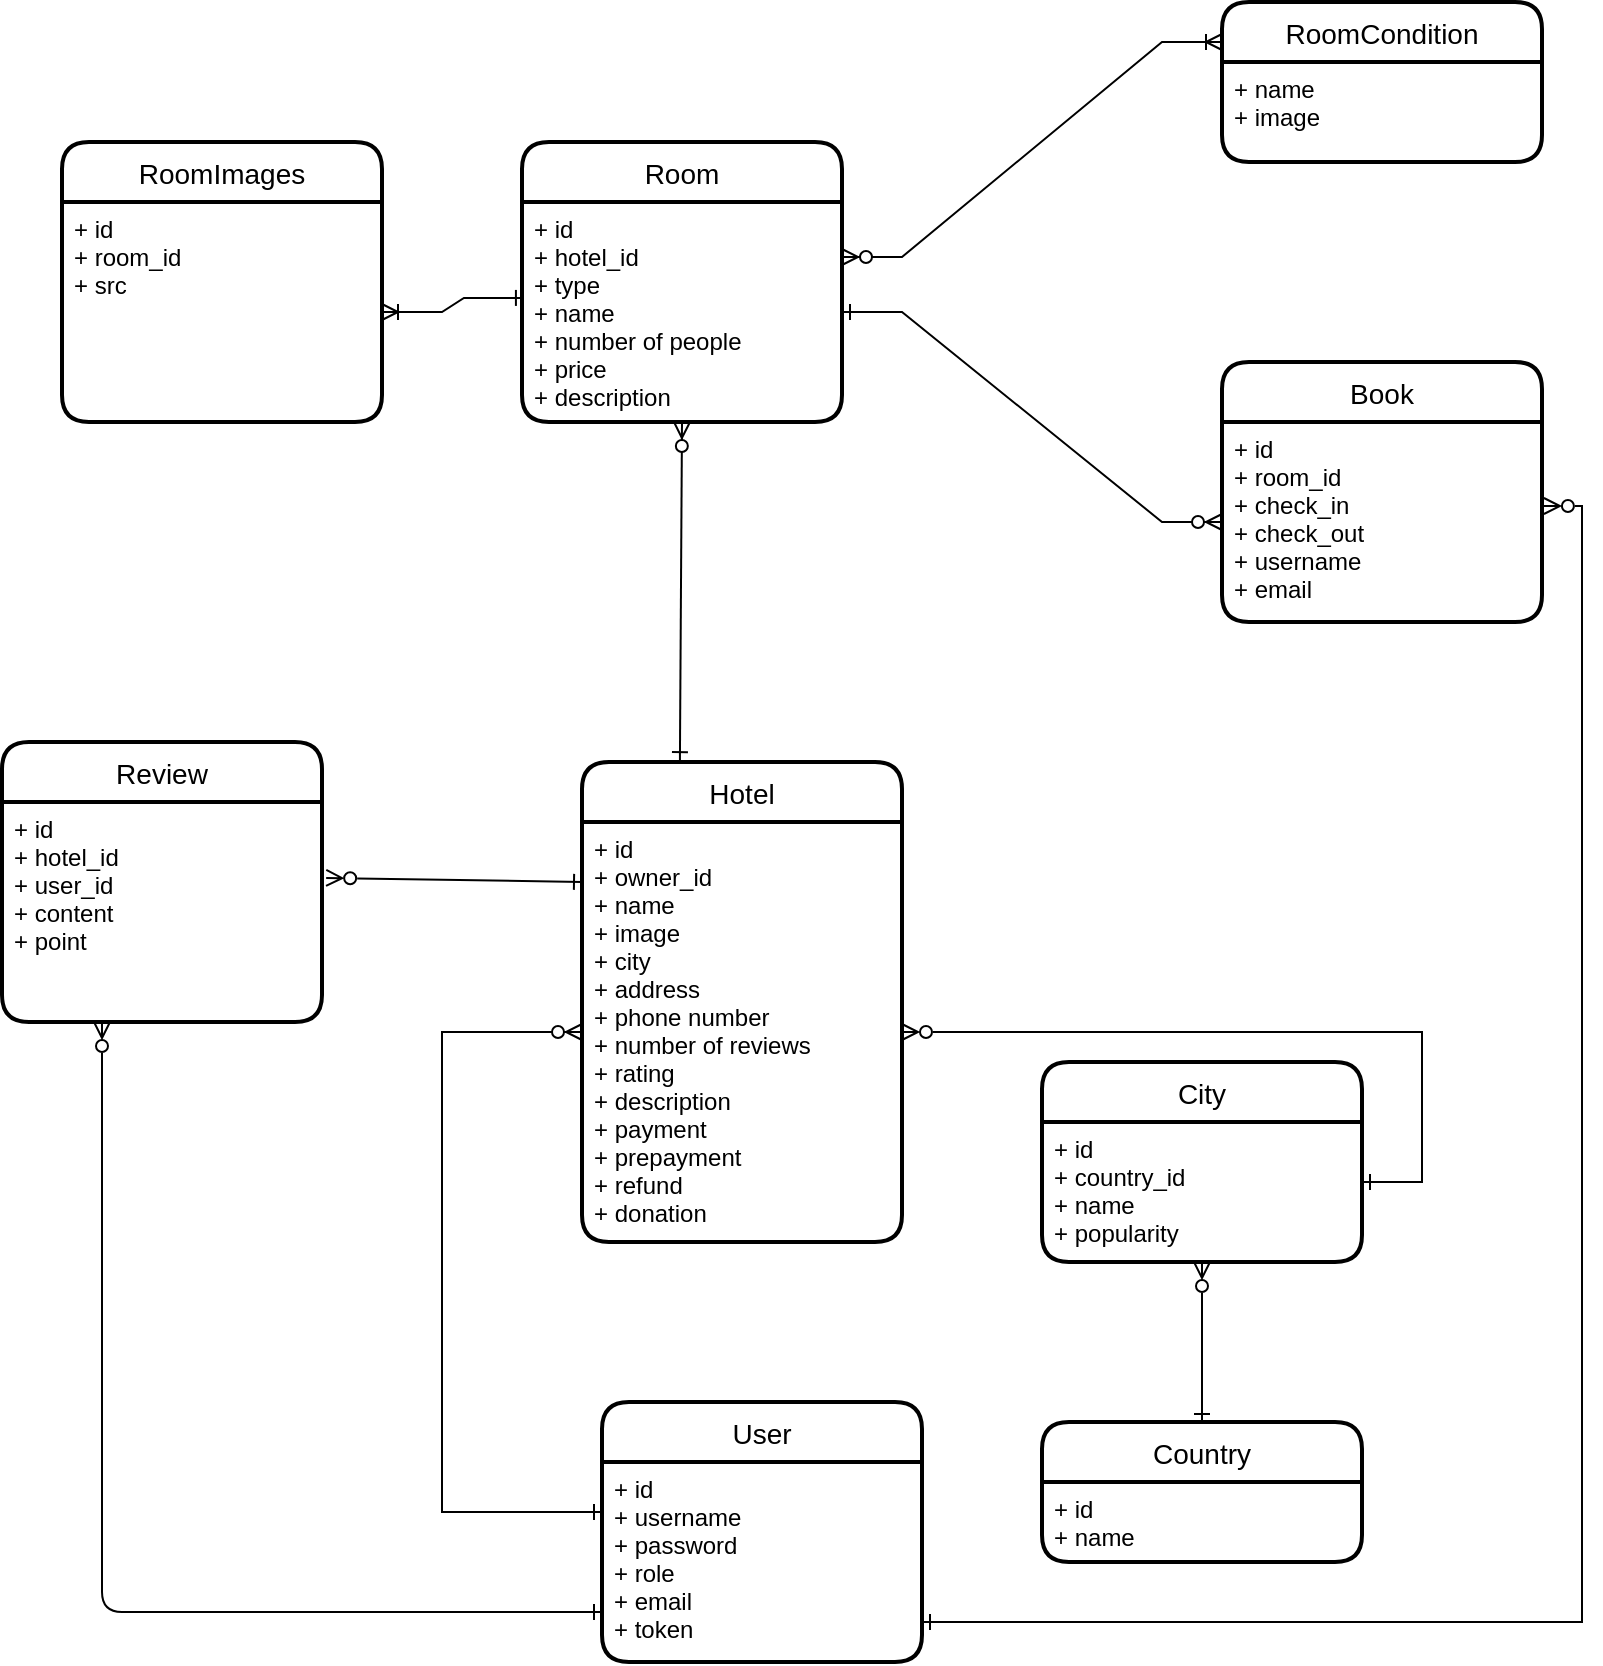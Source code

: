 <mxfile version="20.2.1" type="github">
  <diagram id="29aRrfpUoqdX_eaidiLU" name="Страница 1">
    <mxGraphModel dx="1422" dy="3035" grid="1" gridSize="10" guides="1" tooltips="1" connect="1" arrows="1" fold="1" page="1" pageScale="1" pageWidth="827" pageHeight="1169" math="0" shadow="0">
      <root>
        <mxCell id="0" />
        <mxCell id="1" parent="0" />
        <mxCell id="pYau3k7I2MAjQEHZCgY2-31" value="Hotel" style="swimlane;childLayout=stackLayout;horizontal=1;startSize=30;horizontalStack=0;rounded=1;fontSize=14;fontStyle=0;strokeWidth=2;resizeParent=0;resizeLast=1;shadow=0;dashed=0;align=center;" parent="1" vertex="1">
          <mxGeometry x="300" y="-850" width="160" height="240" as="geometry" />
        </mxCell>
        <mxCell id="pYau3k7I2MAjQEHZCgY2-32" value="+ id&#xa;+ owner_id&#xa;+ name&#xa;+ image&#xa;+ city&#xa;+ address&#xa;+ phone number&#xa;+ number of reviews&#xa;+ rating&#xa;+ description&#xa;+ payment&#xa;+ prepayment&#xa;+ refund&#xa;+ donation" style="align=left;strokeColor=none;fillColor=none;spacingLeft=4;fontSize=12;verticalAlign=top;resizable=0;rotatable=0;part=1;" parent="pYau3k7I2MAjQEHZCgY2-31" vertex="1">
          <mxGeometry y="30" width="160" height="210" as="geometry" />
        </mxCell>
        <mxCell id="pYau3k7I2MAjQEHZCgY2-33" value="RoomCondition" style="swimlane;childLayout=stackLayout;horizontal=1;startSize=30;horizontalStack=0;rounded=1;fontSize=14;fontStyle=0;strokeWidth=2;resizeParent=0;resizeLast=1;shadow=0;dashed=0;align=center;" parent="1" vertex="1">
          <mxGeometry x="620" y="-1230" width="160" height="80" as="geometry" />
        </mxCell>
        <mxCell id="pYau3k7I2MAjQEHZCgY2-34" value="+ name&#xa;+ image" style="align=left;strokeColor=none;fillColor=none;spacingLeft=4;fontSize=12;verticalAlign=top;resizable=0;rotatable=0;part=1;" parent="pYau3k7I2MAjQEHZCgY2-33" vertex="1">
          <mxGeometry y="30" width="160" height="50" as="geometry" />
        </mxCell>
        <mxCell id="pYau3k7I2MAjQEHZCgY2-35" value="Room" style="swimlane;childLayout=stackLayout;horizontal=1;startSize=30;horizontalStack=0;rounded=1;fontSize=14;fontStyle=0;strokeWidth=2;resizeParent=0;resizeLast=1;shadow=0;dashed=0;align=center;" parent="1" vertex="1">
          <mxGeometry x="270" y="-1160" width="160" height="140" as="geometry" />
        </mxCell>
        <mxCell id="pYau3k7I2MAjQEHZCgY2-36" value="+ id&#xa;+ hotel_id&#xa;+ type&#xa;+ name&#xa;+ number of people&#xa;+ price&#xa;+ description" style="align=left;strokeColor=none;fillColor=none;spacingLeft=4;fontSize=12;verticalAlign=top;resizable=0;rotatable=0;part=1;" parent="pYau3k7I2MAjQEHZCgY2-35" vertex="1">
          <mxGeometry y="30" width="160" height="110" as="geometry" />
        </mxCell>
        <mxCell id="pYau3k7I2MAjQEHZCgY2-37" value="Book" style="swimlane;childLayout=stackLayout;horizontal=1;startSize=30;horizontalStack=0;rounded=1;fontSize=14;fontStyle=0;strokeWidth=2;resizeParent=0;resizeLast=1;shadow=0;dashed=0;align=center;" parent="1" vertex="1">
          <mxGeometry x="620" y="-1050" width="160" height="130" as="geometry" />
        </mxCell>
        <mxCell id="pYau3k7I2MAjQEHZCgY2-38" value="+ id&#xa;+ room_id&#xa;+ check_in&#xa;+ check_out&#xa;+ username&#xa;+ email" style="align=left;strokeColor=none;fillColor=none;spacingLeft=4;fontSize=12;verticalAlign=top;resizable=0;rotatable=0;part=1;" parent="pYau3k7I2MAjQEHZCgY2-37" vertex="1">
          <mxGeometry y="30" width="160" height="100" as="geometry" />
        </mxCell>
        <mxCell id="pYau3k7I2MAjQEHZCgY2-57" value="City" style="swimlane;childLayout=stackLayout;horizontal=1;startSize=30;horizontalStack=0;rounded=1;fontSize=14;fontStyle=0;strokeWidth=2;resizeParent=0;resizeLast=1;shadow=0;dashed=0;align=center;" parent="1" vertex="1">
          <mxGeometry x="530" y="-700" width="160" height="100" as="geometry" />
        </mxCell>
        <mxCell id="pYau3k7I2MAjQEHZCgY2-58" value="+ id&#xa;+ country_id &#xa;+ name&#xa;+ popularity" style="align=left;strokeColor=none;fillColor=none;spacingLeft=4;fontSize=12;verticalAlign=top;resizable=0;rotatable=0;part=1;" parent="pYau3k7I2MAjQEHZCgY2-57" vertex="1">
          <mxGeometry y="30" width="160" height="70" as="geometry" />
        </mxCell>
        <mxCell id="pYau3k7I2MAjQEHZCgY2-61" value="" style="edgeStyle=entityRelationEdgeStyle;fontSize=12;html=1;endArrow=ERzeroToMany;rounded=0;endFill=0;startArrow=ERone;startFill=0;" parent="1" target="pYau3k7I2MAjQEHZCgY2-32" edge="1">
          <mxGeometry width="100" height="100" relative="1" as="geometry">
            <mxPoint x="690" y="-640" as="sourcePoint" />
            <mxPoint x="790" y="-740" as="targetPoint" />
          </mxGeometry>
        </mxCell>
        <mxCell id="pYau3k7I2MAjQEHZCgY2-63" value="" style="edgeStyle=entityRelationEdgeStyle;fontSize=12;html=1;endArrow=ERzeroToMany;startArrow=ERone;rounded=0;entryX=0;entryY=0.5;entryDx=0;entryDy=0;exitX=1;exitY=0.5;exitDx=0;exitDy=0;startFill=0;" parent="1" source="pYau3k7I2MAjQEHZCgY2-36" target="pYau3k7I2MAjQEHZCgY2-38" edge="1">
          <mxGeometry width="100" height="100" relative="1" as="geometry">
            <mxPoint x="430" y="-1120" as="sourcePoint" />
            <mxPoint x="530" y="-1220" as="targetPoint" />
          </mxGeometry>
        </mxCell>
        <mxCell id="pYau3k7I2MAjQEHZCgY2-71" value="" style="edgeStyle=entityRelationEdgeStyle;fontSize=12;html=1;endArrow=ERoneToMany;startArrow=ERzeroToMany;rounded=0;exitX=1;exitY=0.25;exitDx=0;exitDy=0;entryX=0;entryY=0.25;entryDx=0;entryDy=0;" parent="1" source="pYau3k7I2MAjQEHZCgY2-36" target="pYau3k7I2MAjQEHZCgY2-33" edge="1">
          <mxGeometry width="100" height="100" relative="1" as="geometry">
            <mxPoint x="510" y="-1120" as="sourcePoint" />
            <mxPoint x="610" y="-1220" as="targetPoint" />
          </mxGeometry>
        </mxCell>
        <mxCell id="pYau3k7I2MAjQEHZCgY2-72" value="" style="fontSize=12;html=1;endArrow=ERzeroToMany;endFill=1;rounded=0;exitX=0.306;exitY=-0.004;exitDx=0;exitDy=0;exitPerimeter=0;entryX=0.5;entryY=1;entryDx=0;entryDy=0;startArrow=ERone;startFill=0;" parent="1" source="pYau3k7I2MAjQEHZCgY2-31" target="pYau3k7I2MAjQEHZCgY2-36" edge="1">
          <mxGeometry width="100" height="100" relative="1" as="geometry">
            <mxPoint x="530" y="-890" as="sourcePoint" />
            <mxPoint x="630" y="-990" as="targetPoint" />
          </mxGeometry>
        </mxCell>
        <mxCell id="sjxmM6eFDPkaP8Hnt-gu-1" value="User" style="swimlane;childLayout=stackLayout;horizontal=1;startSize=30;horizontalStack=0;rounded=1;fontSize=14;fontStyle=0;strokeWidth=2;resizeParent=0;resizeLast=1;shadow=0;dashed=0;align=center;" parent="1" vertex="1">
          <mxGeometry x="310" y="-530" width="160" height="130" as="geometry" />
        </mxCell>
        <mxCell id="sjxmM6eFDPkaP8Hnt-gu-2" value="+ id&#xa;+ username&#xa;+ password&#xa;+ role&#xa;+ email&#xa;+ token" style="align=left;strokeColor=none;fillColor=none;spacingLeft=4;fontSize=12;verticalAlign=top;resizable=0;rotatable=0;part=1;" parent="sjxmM6eFDPkaP8Hnt-gu-1" vertex="1">
          <mxGeometry y="30" width="160" height="100" as="geometry" />
        </mxCell>
        <mxCell id="sjxmM6eFDPkaP8Hnt-gu-4" value="" style="edgeStyle=elbowEdgeStyle;fontSize=12;html=1;endArrow=ERzeroToMany;startArrow=ERone;rounded=0;exitX=0;exitY=0.25;exitDx=0;exitDy=0;entryX=0;entryY=0.5;entryDx=0;entryDy=0;startFill=0;" parent="1" source="sjxmM6eFDPkaP8Hnt-gu-2" target="pYau3k7I2MAjQEHZCgY2-32" edge="1">
          <mxGeometry width="100" height="100" relative="1" as="geometry">
            <mxPoint x="200" y="-620" as="sourcePoint" />
            <mxPoint x="300" y="-720" as="targetPoint" />
            <Array as="points">
              <mxPoint x="230" y="-600" />
            </Array>
          </mxGeometry>
        </mxCell>
        <mxCell id="sjxmM6eFDPkaP8Hnt-gu-8" style="edgeStyle=none;orthogonalLoop=1;jettySize=auto;html=1;entryX=0;entryY=0.25;entryDx=0;entryDy=0;startArrow=ERzeroToMany;startFill=0;endArrow=ERone;endFill=0;exitX=1.013;exitY=0.345;exitDx=0;exitDy=0;exitPerimeter=0;" parent="1" source="sjxmM6eFDPkaP8Hnt-gu-6" target="pYau3k7I2MAjQEHZCgY2-31" edge="1">
          <mxGeometry relative="1" as="geometry">
            <mxPoint x="190" y="-792" as="sourcePoint" />
          </mxGeometry>
        </mxCell>
        <mxCell id="sjxmM6eFDPkaP8Hnt-gu-5" value="Review" style="swimlane;childLayout=stackLayout;horizontal=1;startSize=30;horizontalStack=0;rounded=1;fontSize=14;fontStyle=0;strokeWidth=2;resizeParent=0;resizeLast=1;shadow=0;dashed=0;align=center;" parent="1" vertex="1">
          <mxGeometry x="10" y="-860" width="160" height="140" as="geometry" />
        </mxCell>
        <mxCell id="sjxmM6eFDPkaP8Hnt-gu-6" value="+ id&#xa;+ hotel_id&#xa;+ user_id&#xa;+ content&#xa;+ point" style="align=left;strokeColor=none;fillColor=none;spacingLeft=4;fontSize=12;verticalAlign=top;resizable=0;rotatable=0;part=1;" parent="sjxmM6eFDPkaP8Hnt-gu-5" vertex="1">
          <mxGeometry y="30" width="160" height="110" as="geometry" />
        </mxCell>
        <mxCell id="sjxmM6eFDPkaP8Hnt-gu-9" style="edgeStyle=orthogonalEdgeStyle;orthogonalLoop=1;jettySize=auto;html=1;entryX=0;entryY=0.75;entryDx=0;entryDy=0;startArrow=ERzeroToMany;startFill=0;endArrow=ERone;endFill=0;" parent="1" source="sjxmM6eFDPkaP8Hnt-gu-6" target="sjxmM6eFDPkaP8Hnt-gu-2" edge="1">
          <mxGeometry relative="1" as="geometry">
            <Array as="points">
              <mxPoint x="60" y="-425" />
            </Array>
          </mxGeometry>
        </mxCell>
        <mxCell id="sjxmM6eFDPkaP8Hnt-gu-13" style="edgeStyle=orthogonalEdgeStyle;orthogonalLoop=1;jettySize=auto;html=1;entryX=0.5;entryY=0;entryDx=0;entryDy=0;startArrow=ERzeroToMany;startFill=0;endArrow=ERone;endFill=0;exitX=0.5;exitY=1;exitDx=0;exitDy=0;" parent="1" source="pYau3k7I2MAjQEHZCgY2-58" target="sjxmM6eFDPkaP8Hnt-gu-10" edge="1">
          <mxGeometry relative="1" as="geometry">
            <mxPoint x="710" y="-570" as="sourcePoint" />
          </mxGeometry>
        </mxCell>
        <mxCell id="sjxmM6eFDPkaP8Hnt-gu-10" value="Country" style="swimlane;childLayout=stackLayout;horizontal=1;startSize=30;horizontalStack=0;rounded=1;fontSize=14;fontStyle=0;strokeWidth=2;resizeParent=0;resizeLast=1;shadow=0;dashed=0;align=center;" parent="1" vertex="1">
          <mxGeometry x="530" y="-520" width="160" height="70" as="geometry" />
        </mxCell>
        <mxCell id="sjxmM6eFDPkaP8Hnt-gu-11" value="+ id&#xa;+ name" style="align=left;strokeColor=none;fillColor=none;spacingLeft=4;fontSize=12;verticalAlign=top;resizable=0;rotatable=0;part=1;" parent="sjxmM6eFDPkaP8Hnt-gu-10" vertex="1">
          <mxGeometry y="30" width="160" height="40" as="geometry" />
        </mxCell>
        <mxCell id="gWQi2Wdpemn27oxUfFkV-1" value="RoomImages" style="swimlane;childLayout=stackLayout;horizontal=1;startSize=30;horizontalStack=0;rounded=1;fontSize=14;fontStyle=0;strokeWidth=2;resizeParent=0;resizeLast=1;shadow=0;dashed=0;align=center;" vertex="1" parent="1">
          <mxGeometry x="40" y="-1160" width="160" height="140" as="geometry" />
        </mxCell>
        <mxCell id="gWQi2Wdpemn27oxUfFkV-2" value="+ id&#xa;+ room_id&#xa;+ src" style="align=left;strokeColor=none;fillColor=none;spacingLeft=4;fontSize=12;verticalAlign=top;resizable=0;rotatable=0;part=1;" vertex="1" parent="gWQi2Wdpemn27oxUfFkV-1">
          <mxGeometry y="30" width="160" height="110" as="geometry" />
        </mxCell>
        <mxCell id="gWQi2Wdpemn27oxUfFkV-3" value="" style="edgeStyle=entityRelationEdgeStyle;fontSize=12;html=1;endArrow=ERone;startArrow=ERoneToMany;rounded=0;startFill=0;exitX=1;exitY=0.5;exitDx=0;exitDy=0;entryX=0.006;entryY=0.436;entryDx=0;entryDy=0;entryPerimeter=0;endFill=0;" edge="1" parent="1" source="gWQi2Wdpemn27oxUfFkV-2" target="pYau3k7I2MAjQEHZCgY2-36">
          <mxGeometry width="100" height="100" relative="1" as="geometry">
            <mxPoint x="200" y="-1060" as="sourcePoint" />
            <mxPoint x="310" y="-810" as="targetPoint" />
          </mxGeometry>
        </mxCell>
        <mxCell id="gWQi2Wdpemn27oxUfFkV-5" style="edgeStyle=orthogonalEdgeStyle;rounded=0;orthogonalLoop=1;jettySize=auto;html=1;entryX=1.006;entryY=0.42;entryDx=0;entryDy=0;entryPerimeter=0;startArrow=ERone;startFill=0;endArrow=ERzeroToMany;endFill=0;" edge="1" parent="1" source="sjxmM6eFDPkaP8Hnt-gu-2" target="pYau3k7I2MAjQEHZCgY2-38">
          <mxGeometry relative="1" as="geometry">
            <Array as="points">
              <mxPoint x="800" y="-420" />
              <mxPoint x="800" y="-978" />
            </Array>
          </mxGeometry>
        </mxCell>
      </root>
    </mxGraphModel>
  </diagram>
</mxfile>
